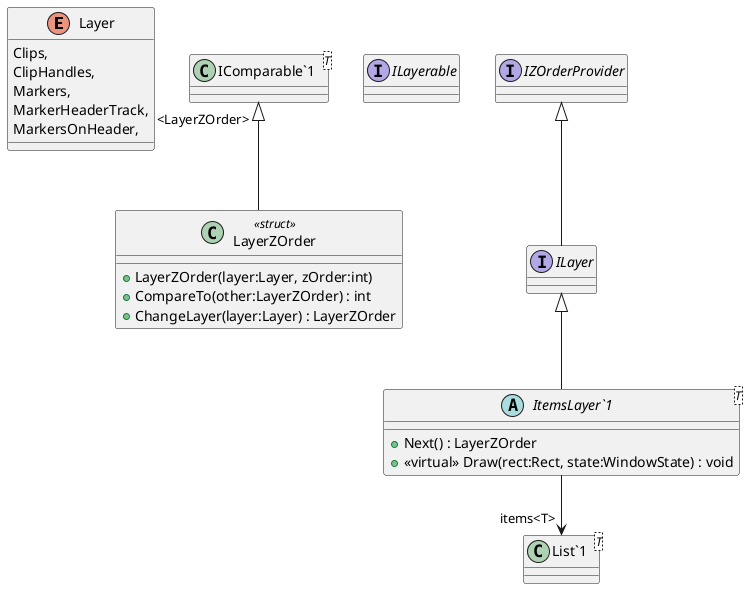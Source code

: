 @startuml
enum Layer {
    Clips,
    ClipHandles,
    Markers,
    MarkerHeaderTrack,
    MarkersOnHeader,
}
class LayerZOrder <<struct>> {
    + LayerZOrder(layer:Layer, zOrder:int)
    + CompareTo(other:LayerZOrder) : int
    + ChangeLayer(layer:Layer) : LayerZOrder
}
interface ILayerable {
}
interface IZOrderProvider {
}
interface ILayer {
}
abstract class "ItemsLayer`1"<T> {
    + Next() : LayerZOrder
    + <<virtual>> Draw(rect:Rect, state:WindowState) : void
}
class "IComparable`1"<T> {
}
class "List`1"<T> {
}
"IComparable`1" "<LayerZOrder>" <|-- LayerZOrder
IZOrderProvider <|-- ILayer
ILayer <|-- "ItemsLayer`1"
"ItemsLayer`1" --> "items<T>" "List`1"
@enduml
